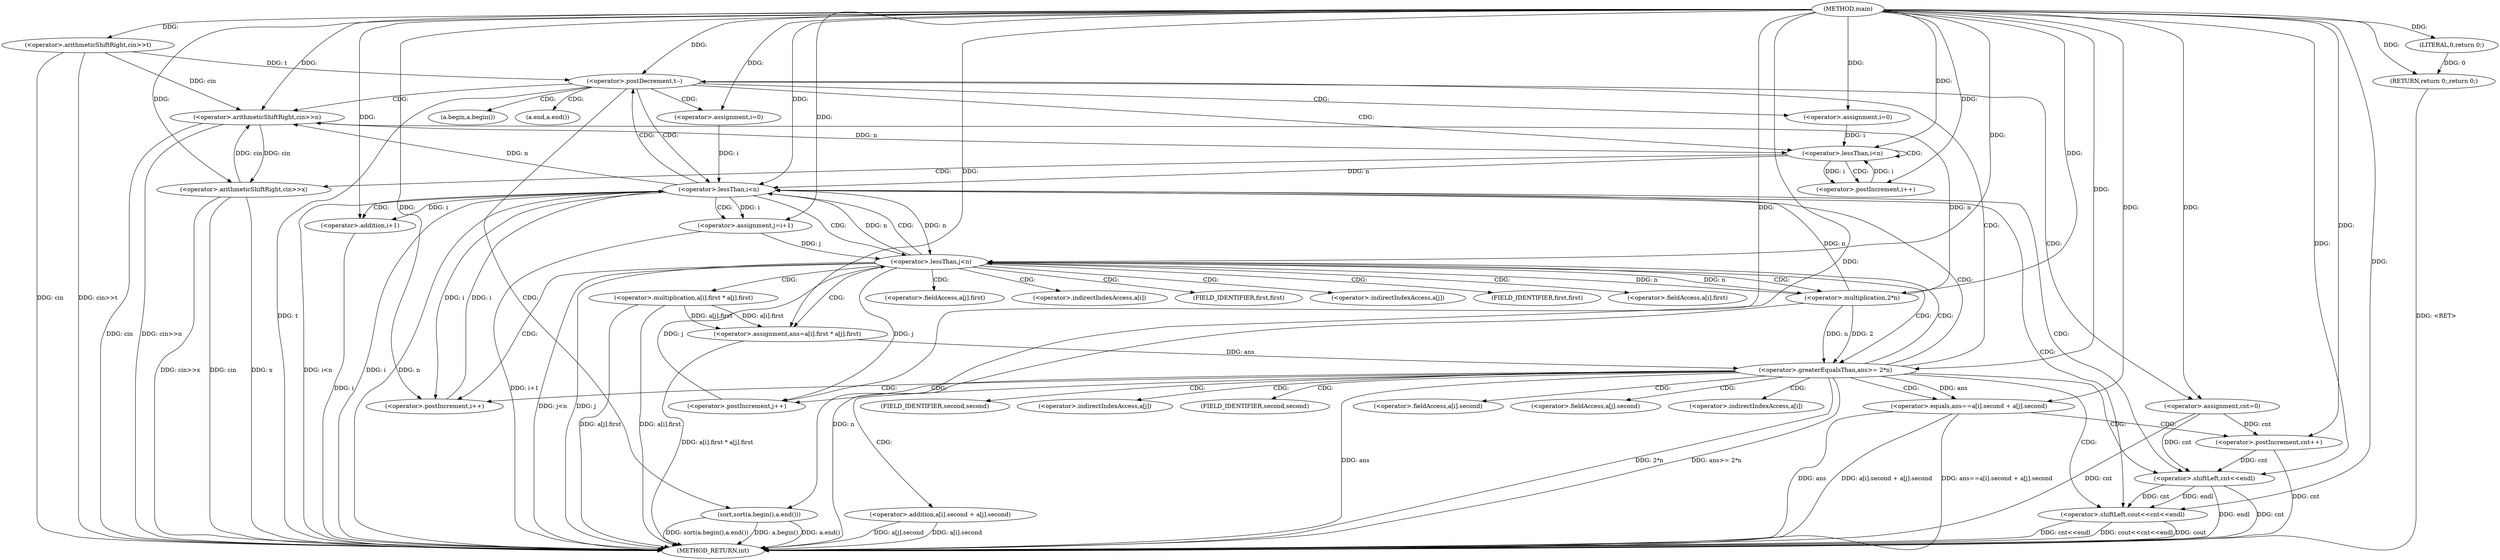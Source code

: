digraph "main" {  
"1000184" [label = "(METHOD,main)" ]
"1000290" [label = "(METHOD_RETURN,int)" ]
"1000187" [label = "(<operator>.arithmeticShiftRight,cin>>t)" ]
"1000288" [label = "(RETURN,return 0;,return 0;)" ]
"1000191" [label = "(<operator>.postDecrement,t--)" ]
"1000289" [label = "(LITERAL,0,return 0;)" ]
"1000195" [label = "(<operator>.arithmeticShiftRight,cin>>n)" ]
"1000216" [label = "(<operator>.assignment,cnt=0)" ]
"1000219" [label = "(sort,sort(a.begin(),a.end()))" ]
"1000283" [label = "(<operator>.shiftLeft,cout<<cnt<<endl)" ]
"1000201" [label = "(<operator>.assignment,i=0)" ]
"1000204" [label = "(<operator>.lessThan,i<n)" ]
"1000207" [label = "(<operator>.postIncrement,i++)" ]
"1000224" [label = "(<operator>.assignment,i=0)" ]
"1000227" [label = "(<operator>.lessThan,i<n)" ]
"1000230" [label = "(<operator>.postIncrement,i++)" ]
"1000211" [label = "(<operator>.arithmeticShiftRight,cin>>x)" ]
"1000285" [label = "(<operator>.shiftLeft,cnt<<endl)" ]
"1000235" [label = "(<operator>.assignment,j=i+1)" ]
"1000240" [label = "(<operator>.lessThan,j<n)" ]
"1000243" [label = "(<operator>.postIncrement,j++)" ]
"1000247" [label = "(<operator>.assignment,ans=a[i].first * a[j].first)" ]
"1000237" [label = "(<operator>.addition,i+1)" ]
"1000261" [label = "(<operator>.greaterEqualsThan,ans>= 2*n)" ]
"1000268" [label = "(<operator>.equals,ans==a[i].second + a[j].second)" ]
"1000281" [label = "(<operator>.postIncrement,cnt++)" ]
"1000249" [label = "(<operator>.multiplication,a[i].first * a[j].first)" ]
"1000263" [label = "(<operator>.multiplication,2*n)" ]
"1000270" [label = "(<operator>.addition,a[i].second + a[j].second)" ]
"1000220" [label = "(a.begin,a.begin())" ]
"1000221" [label = "(a.end,a.end())" ]
"1000250" [label = "(<operator>.fieldAccess,a[i].first)" ]
"1000255" [label = "(<operator>.fieldAccess,a[j].first)" ]
"1000251" [label = "(<operator>.indirectIndexAccess,a[i])" ]
"1000254" [label = "(FIELD_IDENTIFIER,first,first)" ]
"1000256" [label = "(<operator>.indirectIndexAccess,a[j])" ]
"1000259" [label = "(FIELD_IDENTIFIER,first,first)" ]
"1000271" [label = "(<operator>.fieldAccess,a[i].second)" ]
"1000276" [label = "(<operator>.fieldAccess,a[j].second)" ]
"1000272" [label = "(<operator>.indirectIndexAccess,a[i])" ]
"1000275" [label = "(FIELD_IDENTIFIER,second,second)" ]
"1000277" [label = "(<operator>.indirectIndexAccess,a[j])" ]
"1000280" [label = "(FIELD_IDENTIFIER,second,second)" ]
  "1000187" -> "1000290"  [ label = "DDG: cin"] 
  "1000187" -> "1000290"  [ label = "DDG: cin>>t"] 
  "1000191" -> "1000290"  [ label = "DDG: t"] 
  "1000195" -> "1000290"  [ label = "DDG: cin"] 
  "1000195" -> "1000290"  [ label = "DDG: cin>>n"] 
  "1000216" -> "1000290"  [ label = "DDG: cnt"] 
  "1000219" -> "1000290"  [ label = "DDG: a.begin()"] 
  "1000219" -> "1000290"  [ label = "DDG: a.end()"] 
  "1000219" -> "1000290"  [ label = "DDG: sort(a.begin(),a.end())"] 
  "1000227" -> "1000290"  [ label = "DDG: i"] 
  "1000227" -> "1000290"  [ label = "DDG: n"] 
  "1000227" -> "1000290"  [ label = "DDG: i<n"] 
  "1000237" -> "1000290"  [ label = "DDG: i"] 
  "1000235" -> "1000290"  [ label = "DDG: i+1"] 
  "1000240" -> "1000290"  [ label = "DDG: j"] 
  "1000240" -> "1000290"  [ label = "DDG: j<n"] 
  "1000249" -> "1000290"  [ label = "DDG: a[i].first"] 
  "1000249" -> "1000290"  [ label = "DDG: a[j].first"] 
  "1000247" -> "1000290"  [ label = "DDG: a[i].first * a[j].first"] 
  "1000261" -> "1000290"  [ label = "DDG: ans"] 
  "1000263" -> "1000290"  [ label = "DDG: n"] 
  "1000261" -> "1000290"  [ label = "DDG: 2*n"] 
  "1000261" -> "1000290"  [ label = "DDG: ans>= 2*n"] 
  "1000268" -> "1000290"  [ label = "DDG: ans"] 
  "1000270" -> "1000290"  [ label = "DDG: a[i].second"] 
  "1000270" -> "1000290"  [ label = "DDG: a[j].second"] 
  "1000268" -> "1000290"  [ label = "DDG: a[i].second + a[j].second"] 
  "1000268" -> "1000290"  [ label = "DDG: ans==a[i].second + a[j].second"] 
  "1000281" -> "1000290"  [ label = "DDG: cnt"] 
  "1000285" -> "1000290"  [ label = "DDG: cnt"] 
  "1000283" -> "1000290"  [ label = "DDG: cnt<<endl"] 
  "1000283" -> "1000290"  [ label = "DDG: cout<<cnt<<endl"] 
  "1000211" -> "1000290"  [ label = "DDG: cin"] 
  "1000211" -> "1000290"  [ label = "DDG: x"] 
  "1000211" -> "1000290"  [ label = "DDG: cin>>x"] 
  "1000288" -> "1000290"  [ label = "DDG: <RET>"] 
  "1000283" -> "1000290"  [ label = "DDG: cout"] 
  "1000285" -> "1000290"  [ label = "DDG: endl"] 
  "1000289" -> "1000288"  [ label = "DDG: 0"] 
  "1000184" -> "1000288"  [ label = "DDG: "] 
  "1000184" -> "1000187"  [ label = "DDG: "] 
  "1000184" -> "1000289"  [ label = "DDG: "] 
  "1000187" -> "1000191"  [ label = "DDG: t"] 
  "1000184" -> "1000191"  [ label = "DDG: "] 
  "1000184" -> "1000216"  [ label = "DDG: "] 
  "1000187" -> "1000195"  [ label = "DDG: cin"] 
  "1000211" -> "1000195"  [ label = "DDG: cin"] 
  "1000184" -> "1000195"  [ label = "DDG: "] 
  "1000227" -> "1000195"  [ label = "DDG: n"] 
  "1000263" -> "1000195"  [ label = "DDG: n"] 
  "1000184" -> "1000201"  [ label = "DDG: "] 
  "1000184" -> "1000219"  [ label = "DDG: "] 
  "1000184" -> "1000224"  [ label = "DDG: "] 
  "1000184" -> "1000283"  [ label = "DDG: "] 
  "1000285" -> "1000283"  [ label = "DDG: endl"] 
  "1000285" -> "1000283"  [ label = "DDG: cnt"] 
  "1000201" -> "1000204"  [ label = "DDG: i"] 
  "1000207" -> "1000204"  [ label = "DDG: i"] 
  "1000184" -> "1000204"  [ label = "DDG: "] 
  "1000195" -> "1000204"  [ label = "DDG: n"] 
  "1000204" -> "1000207"  [ label = "DDG: i"] 
  "1000184" -> "1000207"  [ label = "DDG: "] 
  "1000224" -> "1000227"  [ label = "DDG: i"] 
  "1000230" -> "1000227"  [ label = "DDG: i"] 
  "1000184" -> "1000227"  [ label = "DDG: "] 
  "1000204" -> "1000227"  [ label = "DDG: n"] 
  "1000240" -> "1000227"  [ label = "DDG: n"] 
  "1000263" -> "1000227"  [ label = "DDG: n"] 
  "1000184" -> "1000230"  [ label = "DDG: "] 
  "1000227" -> "1000230"  [ label = "DDG: i"] 
  "1000216" -> "1000285"  [ label = "DDG: cnt"] 
  "1000281" -> "1000285"  [ label = "DDG: cnt"] 
  "1000184" -> "1000285"  [ label = "DDG: "] 
  "1000195" -> "1000211"  [ label = "DDG: cin"] 
  "1000184" -> "1000211"  [ label = "DDG: "] 
  "1000184" -> "1000235"  [ label = "DDG: "] 
  "1000227" -> "1000235"  [ label = "DDG: i"] 
  "1000235" -> "1000240"  [ label = "DDG: j"] 
  "1000243" -> "1000240"  [ label = "DDG: j"] 
  "1000184" -> "1000240"  [ label = "DDG: "] 
  "1000227" -> "1000240"  [ label = "DDG: n"] 
  "1000263" -> "1000240"  [ label = "DDG: n"] 
  "1000240" -> "1000243"  [ label = "DDG: j"] 
  "1000184" -> "1000243"  [ label = "DDG: "] 
  "1000249" -> "1000247"  [ label = "DDG: a[j].first"] 
  "1000249" -> "1000247"  [ label = "DDG: a[i].first"] 
  "1000227" -> "1000237"  [ label = "DDG: i"] 
  "1000184" -> "1000237"  [ label = "DDG: "] 
  "1000184" -> "1000247"  [ label = "DDG: "] 
  "1000247" -> "1000261"  [ label = "DDG: ans"] 
  "1000184" -> "1000261"  [ label = "DDG: "] 
  "1000263" -> "1000261"  [ label = "DDG: n"] 
  "1000263" -> "1000261"  [ label = "DDG: 2"] 
  "1000261" -> "1000268"  [ label = "DDG: ans"] 
  "1000184" -> "1000268"  [ label = "DDG: "] 
  "1000216" -> "1000281"  [ label = "DDG: cnt"] 
  "1000184" -> "1000281"  [ label = "DDG: "] 
  "1000184" -> "1000263"  [ label = "DDG: "] 
  "1000240" -> "1000263"  [ label = "DDG: n"] 
  "1000191" -> "1000221"  [ label = "CDG: "] 
  "1000191" -> "1000195"  [ label = "CDG: "] 
  "1000191" -> "1000227"  [ label = "CDG: "] 
  "1000191" -> "1000216"  [ label = "CDG: "] 
  "1000191" -> "1000204"  [ label = "CDG: "] 
  "1000191" -> "1000219"  [ label = "CDG: "] 
  "1000191" -> "1000220"  [ label = "CDG: "] 
  "1000191" -> "1000201"  [ label = "CDG: "] 
  "1000191" -> "1000224"  [ label = "CDG: "] 
  "1000204" -> "1000211"  [ label = "CDG: "] 
  "1000204" -> "1000204"  [ label = "CDG: "] 
  "1000204" -> "1000207"  [ label = "CDG: "] 
  "1000227" -> "1000285"  [ label = "CDG: "] 
  "1000227" -> "1000191"  [ label = "CDG: "] 
  "1000227" -> "1000283"  [ label = "CDG: "] 
  "1000227" -> "1000235"  [ label = "CDG: "] 
  "1000227" -> "1000237"  [ label = "CDG: "] 
  "1000227" -> "1000240"  [ label = "CDG: "] 
  "1000240" -> "1000247"  [ label = "CDG: "] 
  "1000240" -> "1000227"  [ label = "CDG: "] 
  "1000240" -> "1000263"  [ label = "CDG: "] 
  "1000240" -> "1000255"  [ label = "CDG: "] 
  "1000240" -> "1000230"  [ label = "CDG: "] 
  "1000240" -> "1000259"  [ label = "CDG: "] 
  "1000240" -> "1000251"  [ label = "CDG: "] 
  "1000240" -> "1000254"  [ label = "CDG: "] 
  "1000240" -> "1000261"  [ label = "CDG: "] 
  "1000240" -> "1000250"  [ label = "CDG: "] 
  "1000240" -> "1000249"  [ label = "CDG: "] 
  "1000240" -> "1000256"  [ label = "CDG: "] 
  "1000261" -> "1000268"  [ label = "CDG: "] 
  "1000261" -> "1000276"  [ label = "CDG: "] 
  "1000261" -> "1000243"  [ label = "CDG: "] 
  "1000261" -> "1000277"  [ label = "CDG: "] 
  "1000261" -> "1000272"  [ label = "CDG: "] 
  "1000261" -> "1000271"  [ label = "CDG: "] 
  "1000261" -> "1000280"  [ label = "CDG: "] 
  "1000261" -> "1000240"  [ label = "CDG: "] 
  "1000261" -> "1000270"  [ label = "CDG: "] 
  "1000261" -> "1000275"  [ label = "CDG: "] 
  "1000261" -> "1000285"  [ label = "CDG: "] 
  "1000261" -> "1000191"  [ label = "CDG: "] 
  "1000261" -> "1000227"  [ label = "CDG: "] 
  "1000261" -> "1000230"  [ label = "CDG: "] 
  "1000261" -> "1000283"  [ label = "CDG: "] 
  "1000268" -> "1000281"  [ label = "CDG: "] 
}
